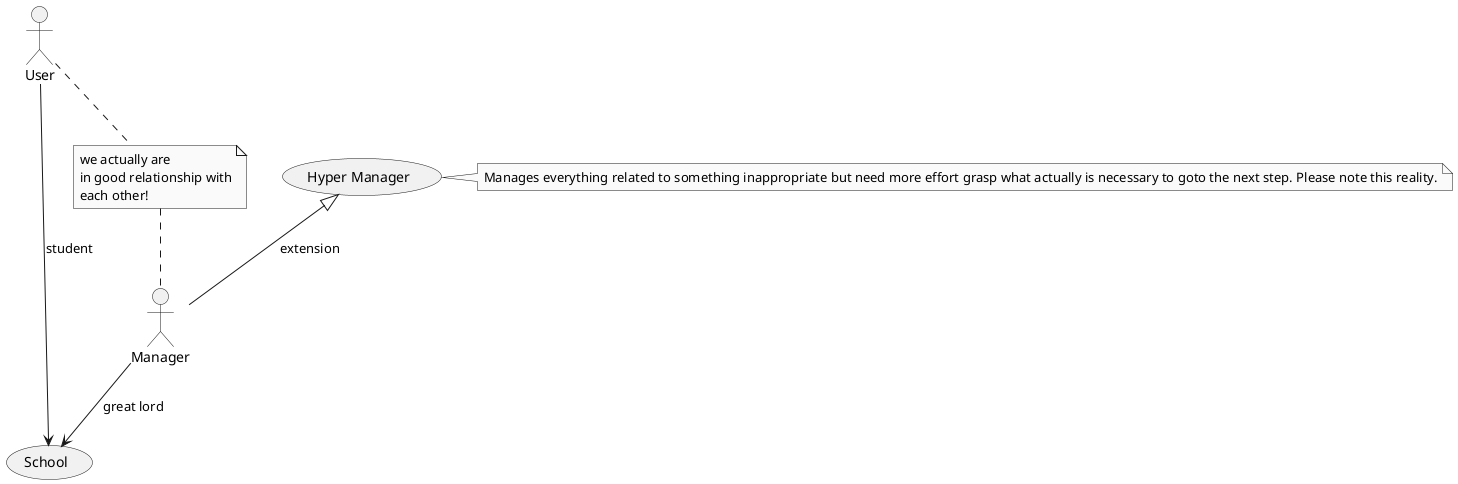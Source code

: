 @startuml

skinparam monochrome true
skinparam shadowing false

User             as u
Manager          as m
(School)         as (s)
(Hyper Manager)  as (t)

u ->  (s)  : student
m --> (s)  : great lord
(t) <|-- m : extension

note right of (t) : Manages everything related to something inappropriate but need more effort grasp what actually is necessary to goto the next step. Please note this reality.

note "we actually are\nin good relationship with\neach other!" as xxx
u   .. xxx
xxx .. m

@enduml
